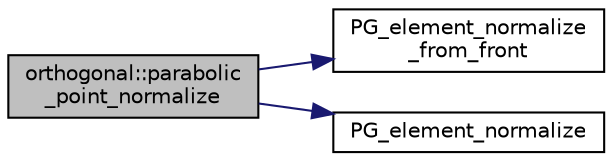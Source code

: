 digraph "orthogonal::parabolic_point_normalize"
{
  edge [fontname="Helvetica",fontsize="10",labelfontname="Helvetica",labelfontsize="10"];
  node [fontname="Helvetica",fontsize="10",shape=record];
  rankdir="LR";
  Node25342 [label="orthogonal::parabolic\l_point_normalize",height=0.2,width=0.4,color="black", fillcolor="grey75", style="filled", fontcolor="black"];
  Node25342 -> Node25343 [color="midnightblue",fontsize="10",style="solid",fontname="Helvetica"];
  Node25343 [label="PG_element_normalize\l_from_front",height=0.2,width=0.4,color="black", fillcolor="white", style="filled",URL="$d4/d67/geometry_8h.html#af675caf5f9975573455c8d93cb56bf95"];
  Node25342 -> Node25344 [color="midnightblue",fontsize="10",style="solid",fontname="Helvetica"];
  Node25344 [label="PG_element_normalize",height=0.2,width=0.4,color="black", fillcolor="white", style="filled",URL="$d4/d67/geometry_8h.html#a5a4c3c1158bad6bab0d786c616bd0996"];
}
